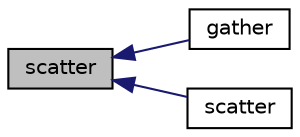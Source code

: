 digraph "scatter"
{
  bgcolor="transparent";
  edge [fontname="Helvetica",fontsize="10",labelfontname="Helvetica",labelfontsize="10"];
  node [fontname="Helvetica",fontsize="10",shape=record];
  rankdir="LR";
  Node1 [label="scatter",height=0.2,width=0.4,color="black", fillcolor="grey75", style="filled", fontcolor="black"];
  Node1 -> Node2 [dir="back",color="midnightblue",fontsize="10",style="solid",fontname="Helvetica"];
  Node2 [label="gather",height=0.2,width=0.4,color="black",URL="$a00943.html#a9ef29806e61544384b86481ccf5d0774",tooltip="Inplace collect data in processor order on master. "];
  Node1 -> Node3 [dir="back",color="midnightblue",fontsize="10",style="solid",fontname="Helvetica"];
  Node3 [label="scatter",height=0.2,width=0.4,color="black",URL="$a00943.html#a8cc2b45e8be5b42a3c7ed2adc5e43c88",tooltip="Distribute data in processor order. Requires fld to be sized! "];
}
